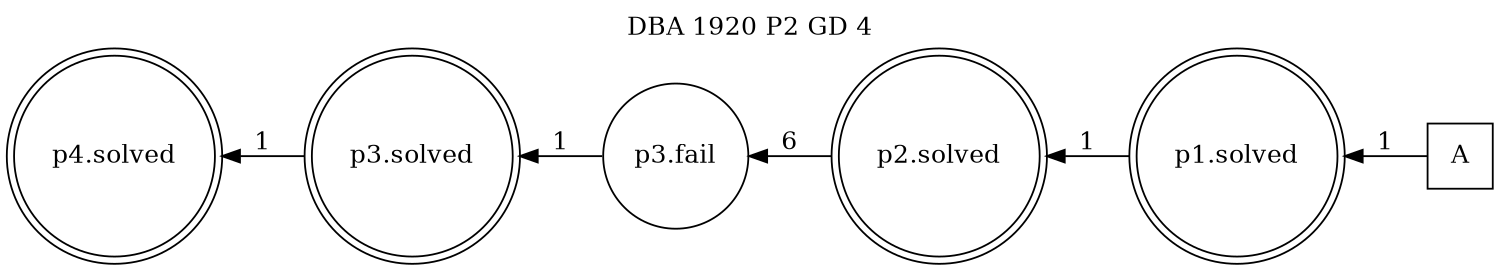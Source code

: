 digraph DBA_1920_P2_GD_4_GOOD {
labelloc="tl"
label= " DBA 1920 P2 GD 4 "
rankdir="RL";
graph [ size=" 10 , 10 !"]

"A" [shape="square" label="A"]
"p1.solved" [shape="doublecircle" label="p1.solved"]
"p2.solved" [shape="doublecircle" label="p2.solved"]
"p3.fail" [shape="circle" label="p3.fail"]
"p3.solved" [shape="doublecircle" label="p3.solved"]
"p4.solved" [shape="doublecircle" label="p4.solved"]
"A" -> "p1.solved" [ label=1]
"p1.solved" -> "p2.solved" [ label=1]
"p2.solved" -> "p3.fail" [ label=6]
"p3.fail" -> "p3.solved" [ label=1]
"p3.solved" -> "p4.solved" [ label=1]
}
